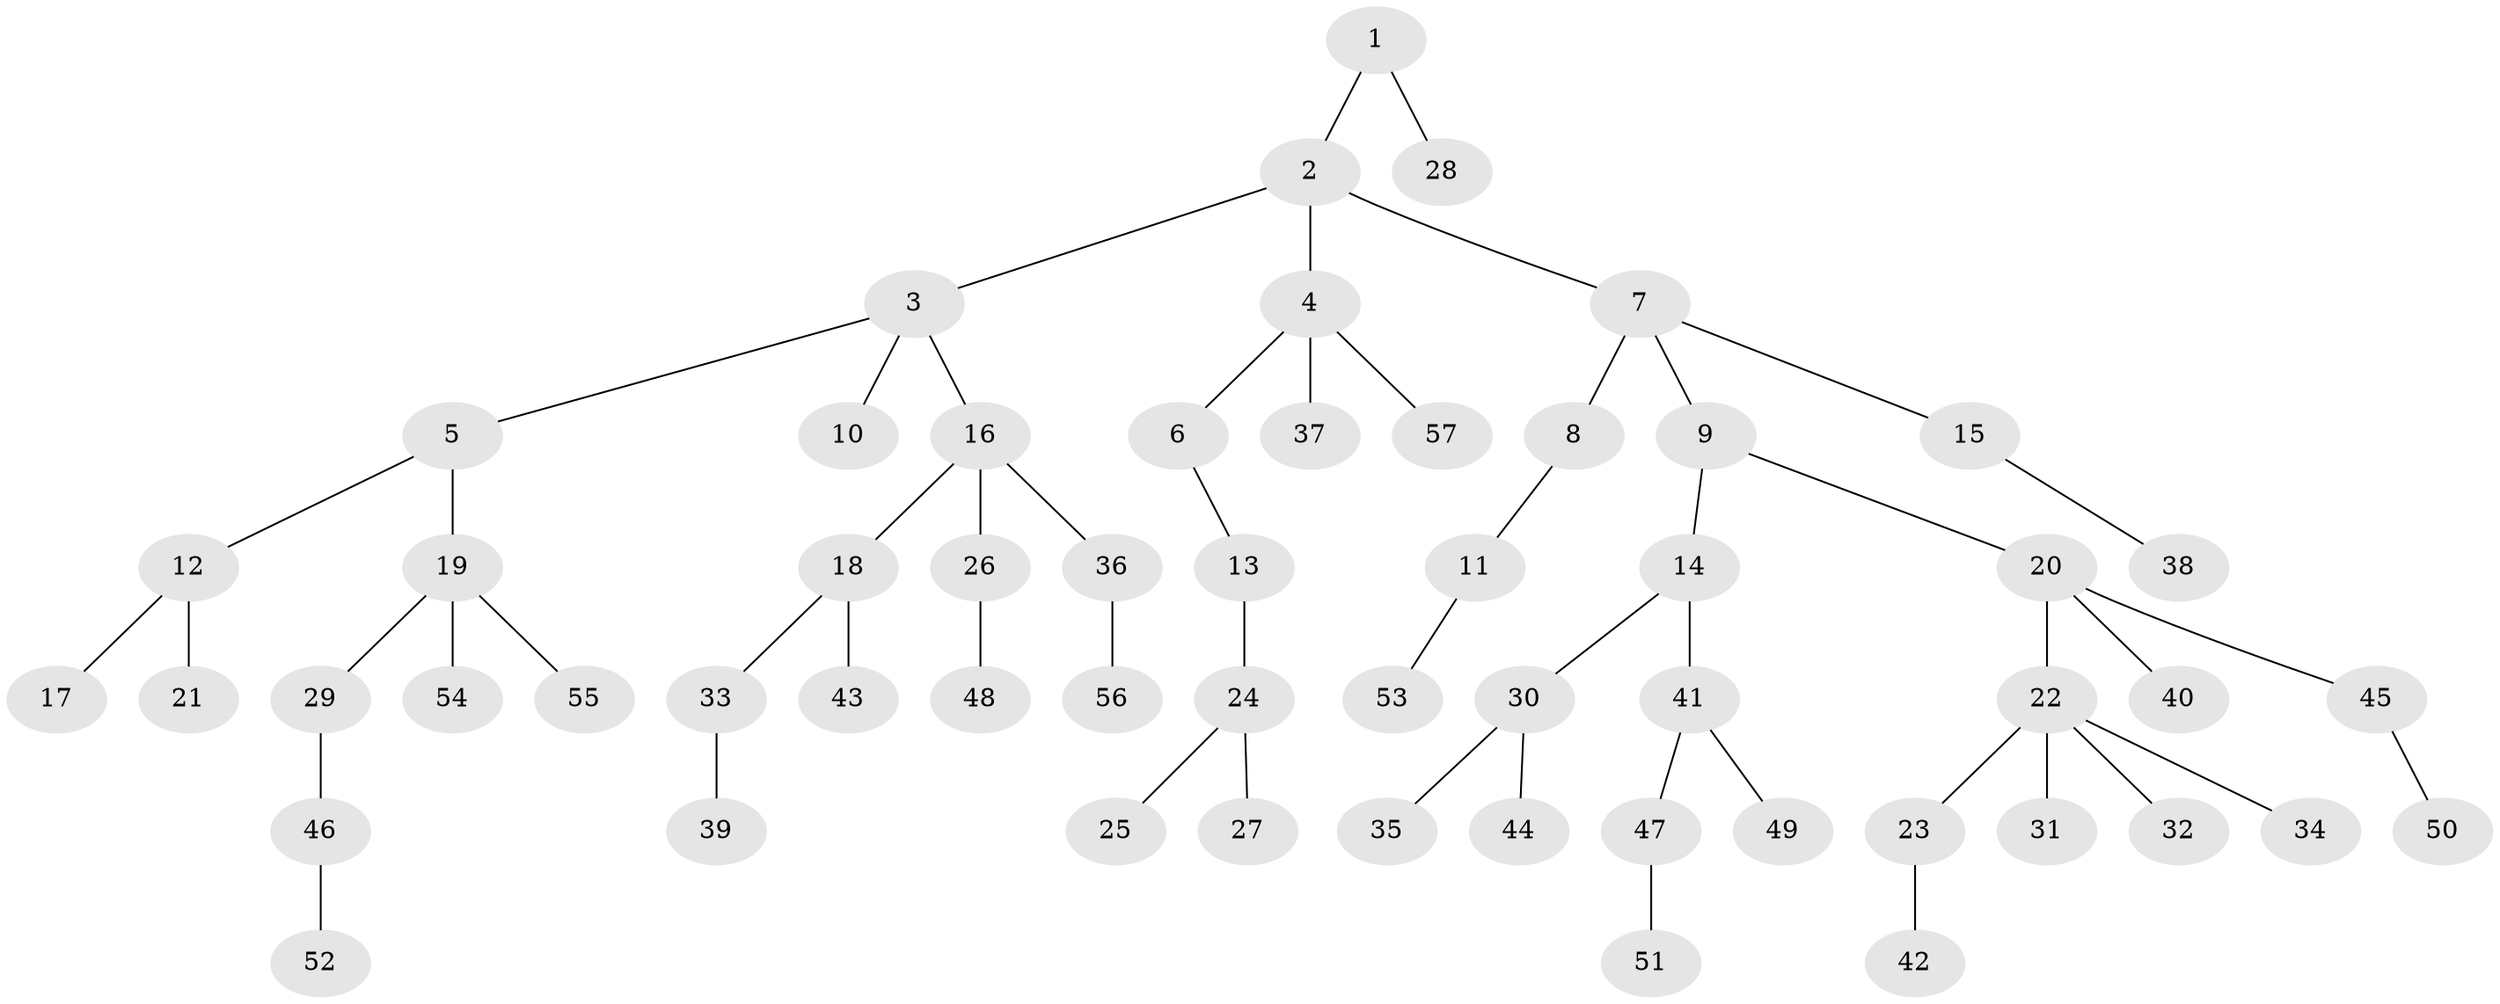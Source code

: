 // Generated by graph-tools (version 1.1) at 2025/53/03/09/25 04:53:42]
// undirected, 57 vertices, 56 edges
graph export_dot {
graph [start="1"]
  node [color=gray90,style=filled];
  1;
  2;
  3;
  4;
  5;
  6;
  7;
  8;
  9;
  10;
  11;
  12;
  13;
  14;
  15;
  16;
  17;
  18;
  19;
  20;
  21;
  22;
  23;
  24;
  25;
  26;
  27;
  28;
  29;
  30;
  31;
  32;
  33;
  34;
  35;
  36;
  37;
  38;
  39;
  40;
  41;
  42;
  43;
  44;
  45;
  46;
  47;
  48;
  49;
  50;
  51;
  52;
  53;
  54;
  55;
  56;
  57;
  1 -- 2;
  1 -- 28;
  2 -- 3;
  2 -- 4;
  2 -- 7;
  3 -- 5;
  3 -- 10;
  3 -- 16;
  4 -- 6;
  4 -- 37;
  4 -- 57;
  5 -- 12;
  5 -- 19;
  6 -- 13;
  7 -- 8;
  7 -- 9;
  7 -- 15;
  8 -- 11;
  9 -- 14;
  9 -- 20;
  11 -- 53;
  12 -- 17;
  12 -- 21;
  13 -- 24;
  14 -- 30;
  14 -- 41;
  15 -- 38;
  16 -- 18;
  16 -- 26;
  16 -- 36;
  18 -- 33;
  18 -- 43;
  19 -- 29;
  19 -- 54;
  19 -- 55;
  20 -- 22;
  20 -- 40;
  20 -- 45;
  22 -- 23;
  22 -- 31;
  22 -- 32;
  22 -- 34;
  23 -- 42;
  24 -- 25;
  24 -- 27;
  26 -- 48;
  29 -- 46;
  30 -- 35;
  30 -- 44;
  33 -- 39;
  36 -- 56;
  41 -- 47;
  41 -- 49;
  45 -- 50;
  46 -- 52;
  47 -- 51;
}

